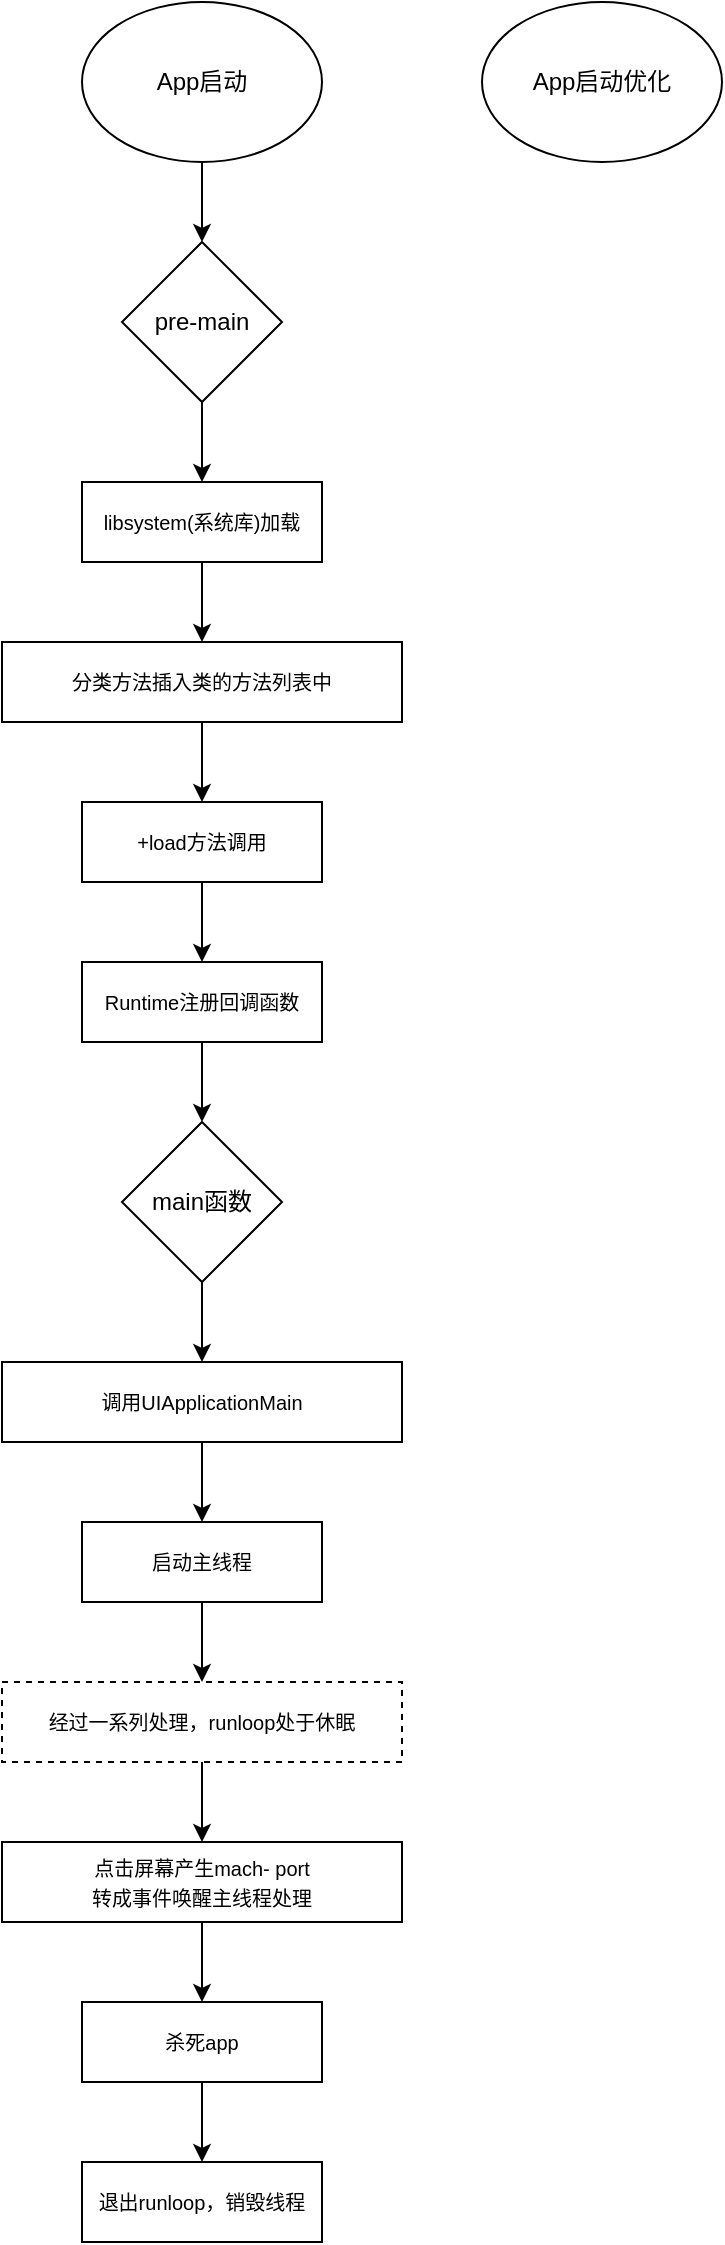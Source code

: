 <mxfile version="25.0.3">
  <diagram name="第 1 页" id="weAJyAuKUi2FDlKsi1JT">
    <mxGraphModel dx="786" dy="518" grid="1" gridSize="10" guides="1" tooltips="1" connect="1" arrows="1" fold="1" page="1" pageScale="1" pageWidth="827" pageHeight="1169" math="0" shadow="0">
      <root>
        <mxCell id="0" />
        <mxCell id="1" parent="0" />
        <mxCell id="4DrlTJSZ5cez98okmt2o-3" value="" style="edgeStyle=orthogonalEdgeStyle;rounded=0;orthogonalLoop=1;jettySize=auto;html=1;" edge="1" parent="1" source="4DrlTJSZ5cez98okmt2o-1" target="4DrlTJSZ5cez98okmt2o-2">
          <mxGeometry relative="1" as="geometry" />
        </mxCell>
        <mxCell id="4DrlTJSZ5cez98okmt2o-1" value="App启动" style="ellipse;whiteSpace=wrap;html=1;" vertex="1" parent="1">
          <mxGeometry x="240" y="40" width="120" height="80" as="geometry" />
        </mxCell>
        <mxCell id="4DrlTJSZ5cez98okmt2o-5" value="" style="edgeStyle=orthogonalEdgeStyle;rounded=0;orthogonalLoop=1;jettySize=auto;html=1;" edge="1" parent="1" source="4DrlTJSZ5cez98okmt2o-2" target="4DrlTJSZ5cez98okmt2o-4">
          <mxGeometry relative="1" as="geometry" />
        </mxCell>
        <mxCell id="4DrlTJSZ5cez98okmt2o-2" value="pre-main" style="rhombus;whiteSpace=wrap;html=1;" vertex="1" parent="1">
          <mxGeometry x="260" y="160" width="80" height="80" as="geometry" />
        </mxCell>
        <mxCell id="4DrlTJSZ5cez98okmt2o-7" value="" style="edgeStyle=orthogonalEdgeStyle;rounded=0;orthogonalLoop=1;jettySize=auto;html=1;" edge="1" parent="1" source="4DrlTJSZ5cez98okmt2o-4" target="4DrlTJSZ5cez98okmt2o-6">
          <mxGeometry relative="1" as="geometry" />
        </mxCell>
        <mxCell id="4DrlTJSZ5cez98okmt2o-4" value="&lt;font style=&quot;font-size: 10px;&quot;&gt;libsystem(系统库)加载&lt;/font&gt;" style="whiteSpace=wrap;html=1;" vertex="1" parent="1">
          <mxGeometry x="240" y="280" width="120" height="40" as="geometry" />
        </mxCell>
        <mxCell id="4DrlTJSZ5cez98okmt2o-9" value="" style="edgeStyle=orthogonalEdgeStyle;rounded=0;orthogonalLoop=1;jettySize=auto;html=1;" edge="1" parent="1" source="4DrlTJSZ5cez98okmt2o-6" target="4DrlTJSZ5cez98okmt2o-8">
          <mxGeometry relative="1" as="geometry" />
        </mxCell>
        <mxCell id="4DrlTJSZ5cez98okmt2o-6" value="&lt;font style=&quot;font-size: 10px;&quot;&gt;分类方法插入类的方法列表中&lt;/font&gt;" style="whiteSpace=wrap;html=1;" vertex="1" parent="1">
          <mxGeometry x="200" y="360" width="200" height="40" as="geometry" />
        </mxCell>
        <mxCell id="4DrlTJSZ5cez98okmt2o-11" value="" style="edgeStyle=orthogonalEdgeStyle;rounded=0;orthogonalLoop=1;jettySize=auto;html=1;" edge="1" parent="1" source="4DrlTJSZ5cez98okmt2o-8" target="4DrlTJSZ5cez98okmt2o-10">
          <mxGeometry relative="1" as="geometry" />
        </mxCell>
        <mxCell id="4DrlTJSZ5cez98okmt2o-8" value="&lt;font style=&quot;font-size: 10px;&quot;&gt;+load方法调用&lt;/font&gt;" style="whiteSpace=wrap;html=1;" vertex="1" parent="1">
          <mxGeometry x="240" y="440" width="120" height="40" as="geometry" />
        </mxCell>
        <mxCell id="4DrlTJSZ5cez98okmt2o-13" value="" style="edgeStyle=orthogonalEdgeStyle;rounded=0;orthogonalLoop=1;jettySize=auto;html=1;" edge="1" parent="1" source="4DrlTJSZ5cez98okmt2o-10" target="4DrlTJSZ5cez98okmt2o-12">
          <mxGeometry relative="1" as="geometry" />
        </mxCell>
        <mxCell id="4DrlTJSZ5cez98okmt2o-10" value="&lt;font style=&quot;font-size: 10px;&quot;&gt;Runtime注册回调函数&lt;/font&gt;" style="whiteSpace=wrap;html=1;" vertex="1" parent="1">
          <mxGeometry x="240" y="520" width="120" height="40" as="geometry" />
        </mxCell>
        <mxCell id="4DrlTJSZ5cez98okmt2o-15" value="" style="edgeStyle=orthogonalEdgeStyle;rounded=0;orthogonalLoop=1;jettySize=auto;html=1;" edge="1" parent="1" source="4DrlTJSZ5cez98okmt2o-12" target="4DrlTJSZ5cez98okmt2o-14">
          <mxGeometry relative="1" as="geometry" />
        </mxCell>
        <mxCell id="4DrlTJSZ5cez98okmt2o-12" value="main函数" style="rhombus;whiteSpace=wrap;html=1;" vertex="1" parent="1">
          <mxGeometry x="260" y="600" width="80" height="80" as="geometry" />
        </mxCell>
        <mxCell id="4DrlTJSZ5cez98okmt2o-17" value="" style="edgeStyle=orthogonalEdgeStyle;rounded=0;orthogonalLoop=1;jettySize=auto;html=1;" edge="1" parent="1" source="4DrlTJSZ5cez98okmt2o-14" target="4DrlTJSZ5cez98okmt2o-16">
          <mxGeometry relative="1" as="geometry" />
        </mxCell>
        <mxCell id="4DrlTJSZ5cez98okmt2o-14" value="&lt;font style=&quot;font-size: 10px;&quot;&gt;调用UIApplicationMain&lt;/font&gt;" style="whiteSpace=wrap;html=1;" vertex="1" parent="1">
          <mxGeometry x="200" y="720" width="200" height="40" as="geometry" />
        </mxCell>
        <mxCell id="4DrlTJSZ5cez98okmt2o-19" value="" style="edgeStyle=orthogonalEdgeStyle;rounded=0;orthogonalLoop=1;jettySize=auto;html=1;" edge="1" parent="1" source="4DrlTJSZ5cez98okmt2o-16" target="4DrlTJSZ5cez98okmt2o-18">
          <mxGeometry relative="1" as="geometry" />
        </mxCell>
        <mxCell id="4DrlTJSZ5cez98okmt2o-16" value="&lt;font style=&quot;font-size: 10px;&quot;&gt;启动主线程&lt;/font&gt;" style="whiteSpace=wrap;html=1;" vertex="1" parent="1">
          <mxGeometry x="240" y="800" width="120" height="40" as="geometry" />
        </mxCell>
        <mxCell id="4DrlTJSZ5cez98okmt2o-21" value="" style="edgeStyle=orthogonalEdgeStyle;rounded=0;orthogonalLoop=1;jettySize=auto;html=1;" edge="1" parent="1" source="4DrlTJSZ5cez98okmt2o-18" target="4DrlTJSZ5cez98okmt2o-20">
          <mxGeometry relative="1" as="geometry" />
        </mxCell>
        <mxCell id="4DrlTJSZ5cez98okmt2o-18" value="&lt;font style=&quot;font-size: 10px;&quot;&gt;经过一系列处理，runloop处于休眠&lt;/font&gt;" style="whiteSpace=wrap;html=1;dashed=1;" vertex="1" parent="1">
          <mxGeometry x="200" y="880" width="200" height="40" as="geometry" />
        </mxCell>
        <mxCell id="4DrlTJSZ5cez98okmt2o-23" value="" style="edgeStyle=orthogonalEdgeStyle;rounded=0;orthogonalLoop=1;jettySize=auto;html=1;" edge="1" parent="1" source="4DrlTJSZ5cez98okmt2o-20" target="4DrlTJSZ5cez98okmt2o-22">
          <mxGeometry relative="1" as="geometry" />
        </mxCell>
        <mxCell id="4DrlTJSZ5cez98okmt2o-20" value="&lt;font style=&quot;font-size: 10px;&quot;&gt;点击屏幕产生mach- port&lt;/font&gt;&lt;div&gt;&lt;font style=&quot;font-size: 10px;&quot;&gt;转成事件唤醒主线程处理&lt;/font&gt;&lt;/div&gt;" style="whiteSpace=wrap;html=1;" vertex="1" parent="1">
          <mxGeometry x="200" y="960" width="200" height="40" as="geometry" />
        </mxCell>
        <mxCell id="4DrlTJSZ5cez98okmt2o-25" value="" style="edgeStyle=orthogonalEdgeStyle;rounded=0;orthogonalLoop=1;jettySize=auto;html=1;" edge="1" parent="1" source="4DrlTJSZ5cez98okmt2o-22" target="4DrlTJSZ5cez98okmt2o-24">
          <mxGeometry relative="1" as="geometry" />
        </mxCell>
        <mxCell id="4DrlTJSZ5cez98okmt2o-22" value="&lt;font style=&quot;font-size: 10px;&quot;&gt;杀死app&lt;/font&gt;" style="whiteSpace=wrap;html=1;" vertex="1" parent="1">
          <mxGeometry x="240" y="1040" width="120" height="40" as="geometry" />
        </mxCell>
        <mxCell id="4DrlTJSZ5cez98okmt2o-24" value="&lt;font style=&quot;font-size: 10px;&quot;&gt;退出runloop，销毁线程&lt;/font&gt;" style="whiteSpace=wrap;html=1;" vertex="1" parent="1">
          <mxGeometry x="240" y="1120" width="120" height="40" as="geometry" />
        </mxCell>
        <mxCell id="4DrlTJSZ5cez98okmt2o-26" value="App启动优化" style="ellipse;whiteSpace=wrap;html=1;" vertex="1" parent="1">
          <mxGeometry x="440" y="40" width="120" height="80" as="geometry" />
        </mxCell>
      </root>
    </mxGraphModel>
  </diagram>
</mxfile>
